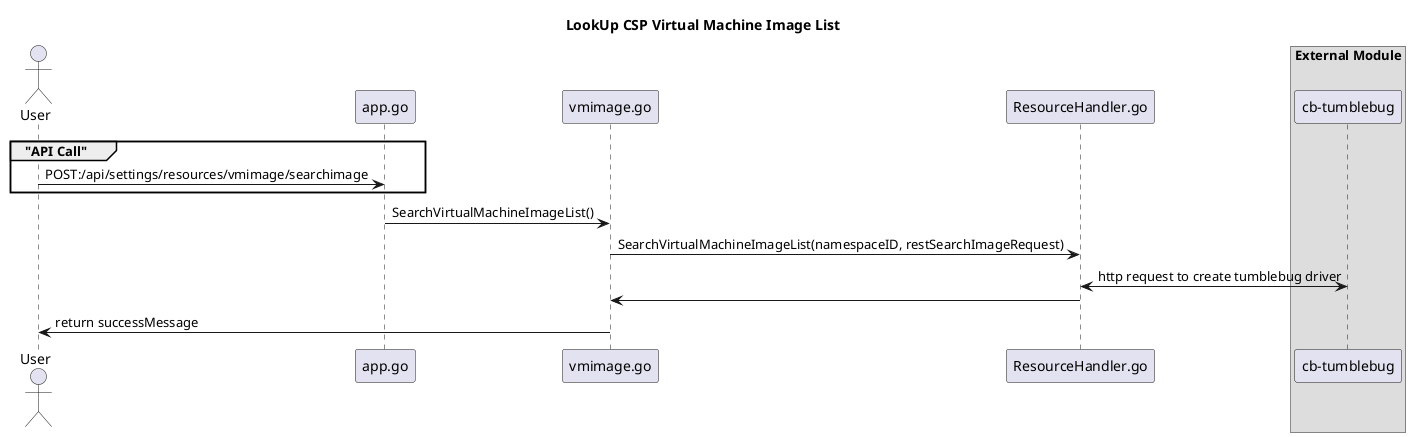 @startuml
title "LookUp CSP Virtual Machine Image List"

actor User as user
participant "app.go" as app
participant "vmimage.go" as route
participant  "ResourceHandler.go" as handler

box "External Module"
participant "cb-tumblebug" as tumblebug
end box

group "API Call"
user    -> app : POST:/api/settings/resources/vmimage/searchimage
end
app     -> route : SearchVirtualMachineImageList()
route   -> handler : SearchVirtualMachineImageList(namespaceID, restSearchImageRequest)
handler <-> tumblebug : http request to create tumblebug driver
handler -> route
user <-route:  return successMessage



@enduml